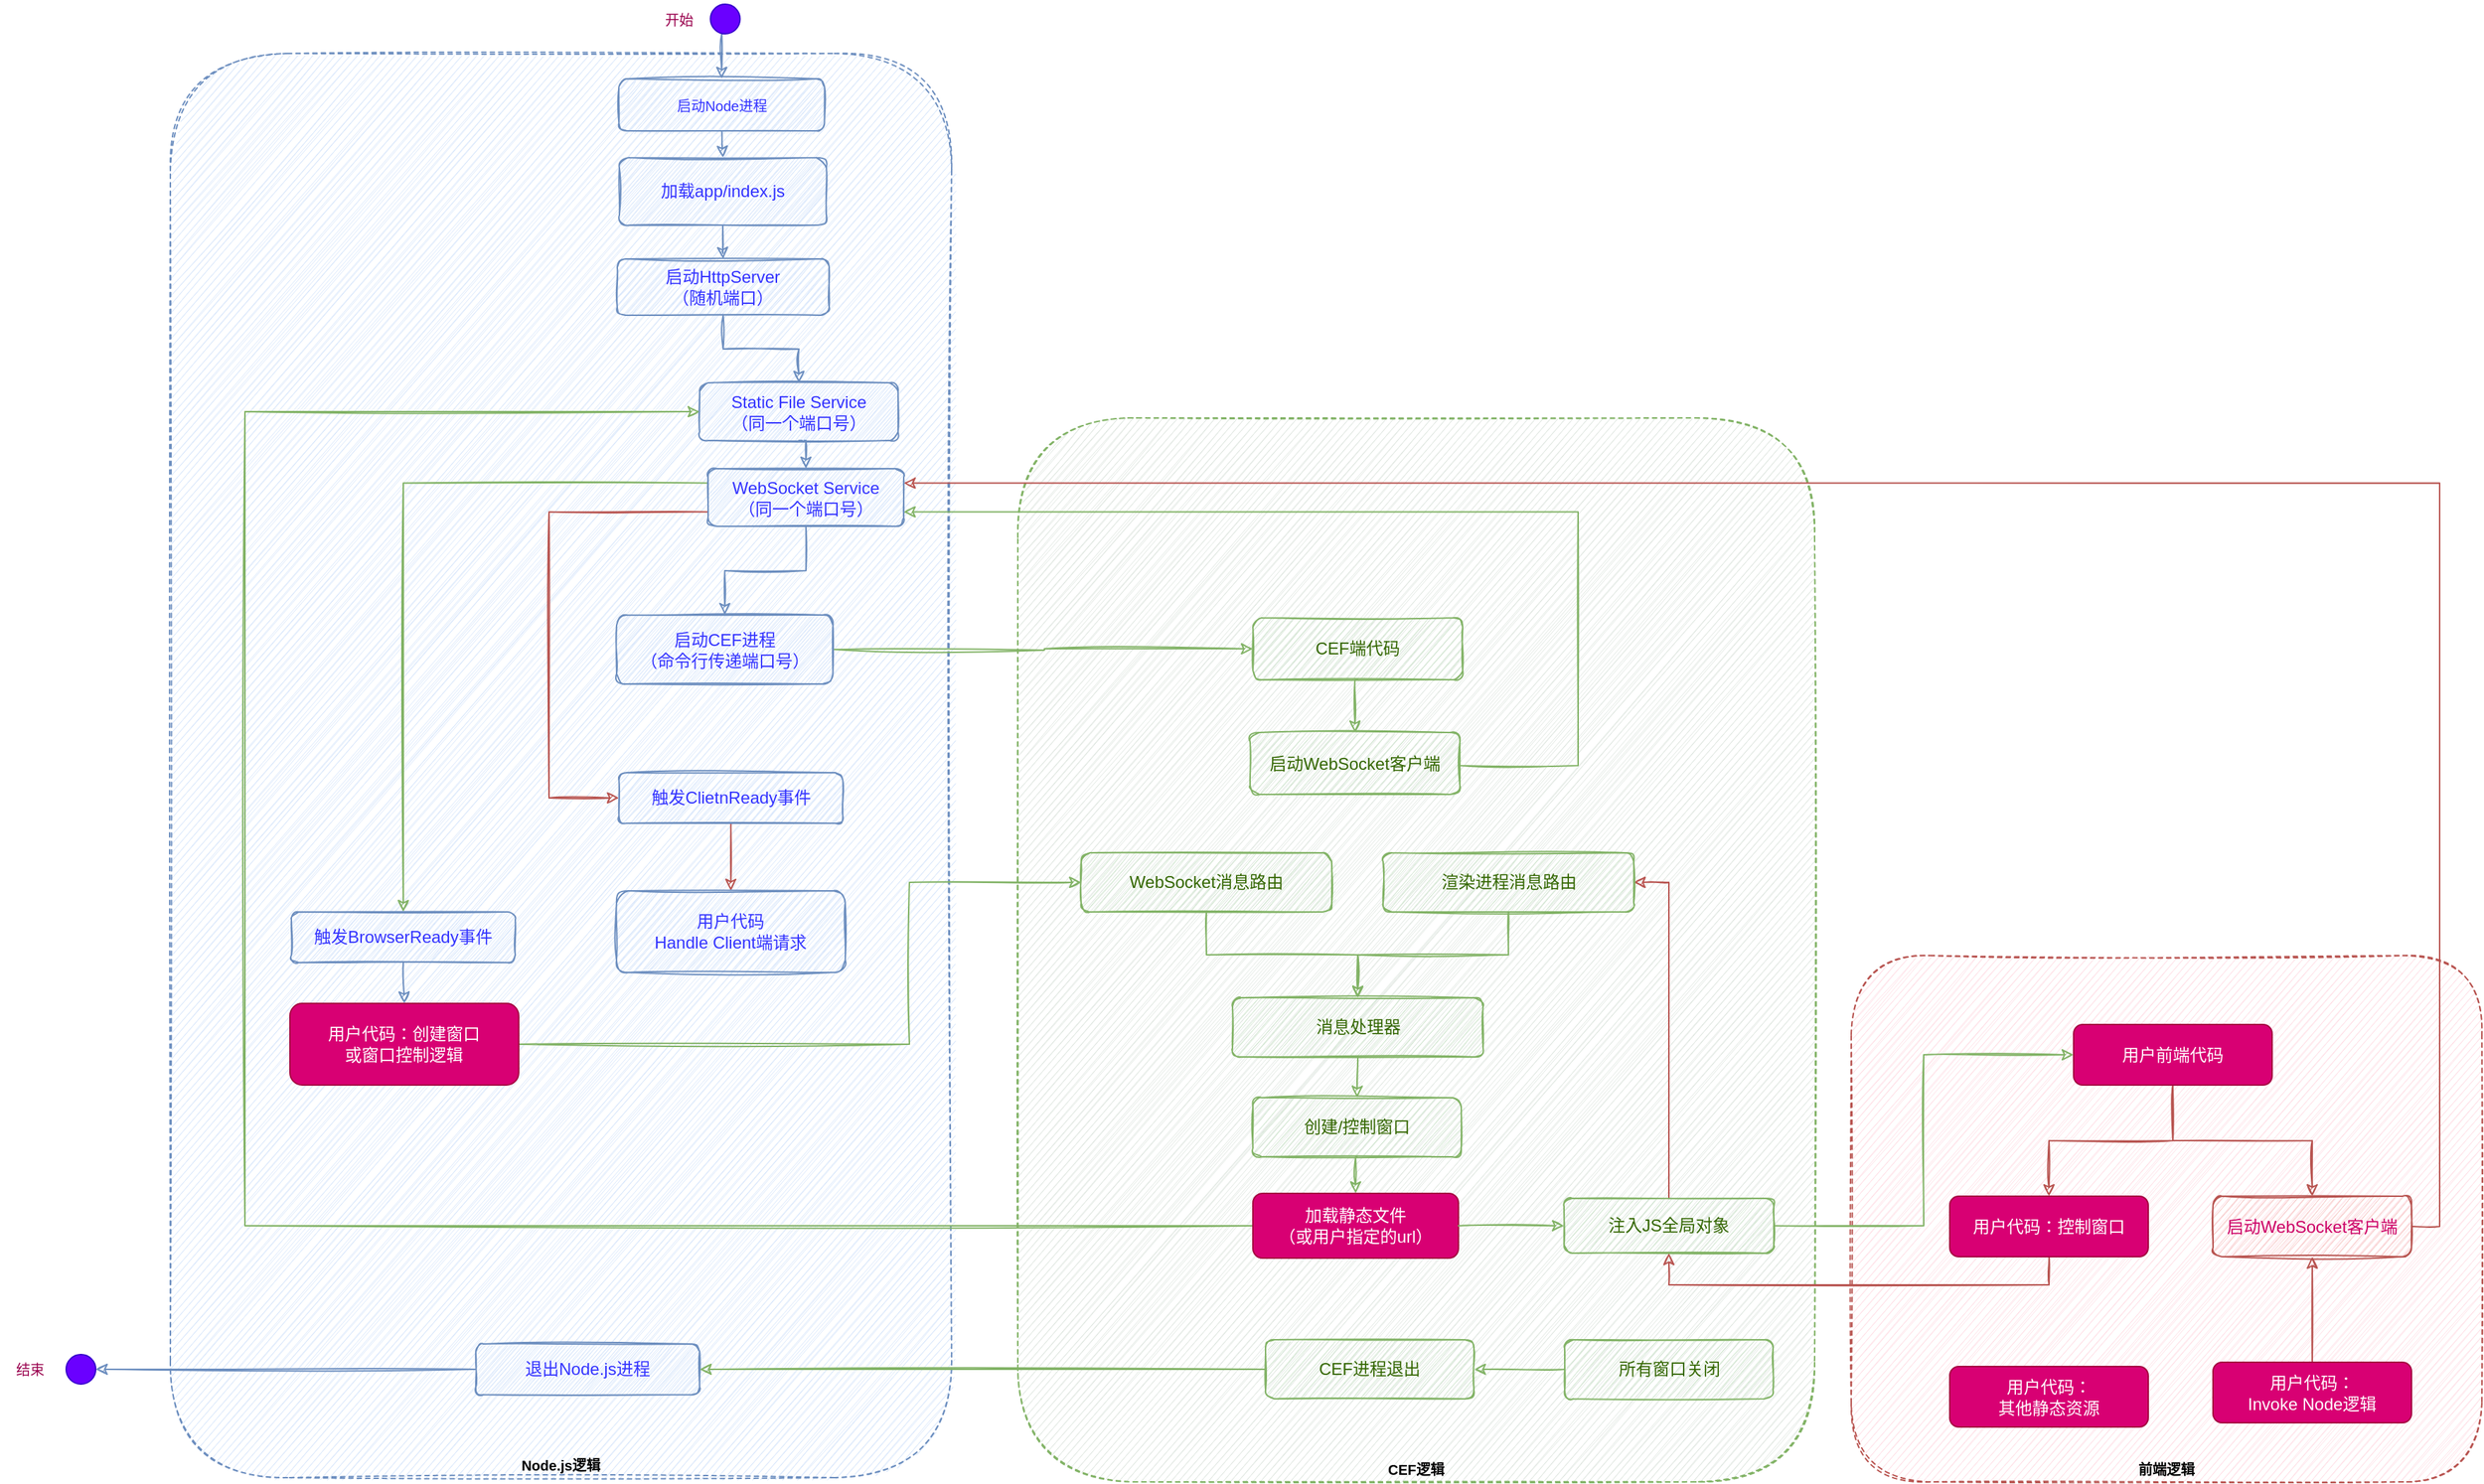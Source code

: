 <mxfile version="20.5.3" type="device"><diagram id="00DpwuPvsIy2CNg0EL1F" name="第 1 页"><mxGraphModel dx="2453" dy="1188" grid="0" gridSize="10" guides="1" tooltips="1" connect="1" arrows="1" fold="1" page="0" pageScale="1" pageWidth="827" pageHeight="1169" math="0" shadow="0"><root><mxCell id="0"/><mxCell id="1" parent="0"/><mxCell id="UpxsnFhmeJ-jiPRXqVpv-63" value="CEF逻辑" style="rounded=1;whiteSpace=wrap;html=1;dashed=1;fontSize=10;fillColor=#E1E8E2;strokeColor=#82b366;sketch=1;verticalAlign=bottom;fontStyle=1" parent="1" vertex="1"><mxGeometry x="408" y="641" width="566" height="756" as="geometry"/></mxCell><mxCell id="UpxsnFhmeJ-jiPRXqVpv-62" value="前端逻辑" style="rounded=1;whiteSpace=wrap;html=1;dashed=1;fontSize=10;fillColor=#FFE0E7;strokeColor=#b85450;sketch=1;verticalAlign=bottom;fontStyle=1" parent="1" vertex="1"><mxGeometry x="1000" y="1023" width="448" height="374" as="geometry"/></mxCell><mxCell id="UpxsnFhmeJ-jiPRXqVpv-30" value="Node.js逻辑" style="rounded=1;whiteSpace=wrap;html=1;dashed=1;fontSize=10;fillColor=#dae8fc;strokeColor=#6c8ebf;sketch=1;verticalAlign=bottom;fontStyle=1" parent="1" vertex="1"><mxGeometry x="-194" y="382" width="555" height="1012" as="geometry"/></mxCell><mxCell id="UpxsnFhmeJ-jiPRXqVpv-16" style="edgeStyle=orthogonalEdgeStyle;rounded=0;orthogonalLoop=1;jettySize=auto;html=1;exitX=0.5;exitY=1;exitDx=0;exitDy=0;entryX=0.5;entryY=0;entryDx=0;entryDy=0;fillColor=#dae8fc;strokeColor=#6c8ebf;sketch=1;fontColor=#3333FF;fontSize=12;" parent="1" source="UpxsnFhmeJ-jiPRXqVpv-1" target="UpxsnFhmeJ-jiPRXqVpv-2" edge="1"><mxGeometry relative="1" as="geometry"/></mxCell><mxCell id="UpxsnFhmeJ-jiPRXqVpv-1" value="" style="ellipse;whiteSpace=wrap;html=1;aspect=fixed;fillColor=#6a00ff;strokeColor=#3700CC;sketch=0;fontColor=#ffffff;fontSize=12;" parent="1" vertex="1"><mxGeometry x="189.68" y="347" width="21" height="21" as="geometry"/></mxCell><mxCell id="UpxsnFhmeJ-jiPRXqVpv-17" style="edgeStyle=orthogonalEdgeStyle;rounded=0;orthogonalLoop=1;jettySize=auto;html=1;exitX=0.5;exitY=1;exitDx=0;exitDy=0;entryX=0.5;entryY=0;entryDx=0;entryDy=0;fillColor=#dae8fc;strokeColor=#6c8ebf;sketch=1;fontColor=#3333FF;fontSize=12;" parent="1" source="UpxsnFhmeJ-jiPRXqVpv-2" target="UpxsnFhmeJ-jiPRXqVpv-3" edge="1"><mxGeometry relative="1" as="geometry"/></mxCell><mxCell id="UpxsnFhmeJ-jiPRXqVpv-2" value="&lt;font style=&quot;font-size: 10px;&quot;&gt;启动Node进程&lt;/font&gt;" style="rounded=1;whiteSpace=wrap;html=1;fillColor=#dae8fc;strokeColor=#6c8ebf;sketch=1;fontColor=#3333FF;fontSize=10;" parent="1" vertex="1"><mxGeometry x="124.68" y="400" width="146" height="37" as="geometry"/></mxCell><mxCell id="UpxsnFhmeJ-jiPRXqVpv-18" style="edgeStyle=orthogonalEdgeStyle;rounded=0;orthogonalLoop=1;jettySize=auto;html=1;exitX=0.5;exitY=1;exitDx=0;exitDy=0;fillColor=#dae8fc;strokeColor=#6c8ebf;sketch=1;fontColor=#3333FF;fontSize=12;" parent="1" source="UpxsnFhmeJ-jiPRXqVpv-3" target="UpxsnFhmeJ-jiPRXqVpv-4" edge="1"><mxGeometry relative="1" as="geometry"/></mxCell><mxCell id="UpxsnFhmeJ-jiPRXqVpv-3" value="加载app/index.js" style="rounded=1;whiteSpace=wrap;html=1;fillColor=#dae8fc;strokeColor=#6c8ebf;sketch=1;fontColor=#3333FF;fontSize=12;" parent="1" vertex="1"><mxGeometry x="125" y="456" width="147" height="48" as="geometry"/></mxCell><mxCell id="UpxsnFhmeJ-jiPRXqVpv-19" style="edgeStyle=orthogonalEdgeStyle;rounded=0;orthogonalLoop=1;jettySize=auto;html=1;exitX=0.5;exitY=1;exitDx=0;exitDy=0;fillColor=#dae8fc;strokeColor=#6c8ebf;sketch=1;fontColor=#3333FF;fontSize=12;" parent="1" source="UpxsnFhmeJ-jiPRXqVpv-4" target="UpxsnFhmeJ-jiPRXqVpv-5" edge="1"><mxGeometry relative="1" as="geometry"/></mxCell><mxCell id="UpxsnFhmeJ-jiPRXqVpv-4" value="启动HttpServer&lt;br style=&quot;font-size: 12px;&quot;&gt;（随机端口）" style="rounded=1;whiteSpace=wrap;html=1;fillColor=#dae8fc;strokeColor=#6c8ebf;sketch=1;fontColor=#3333FF;fontSize=12;" parent="1" vertex="1"><mxGeometry x="123.45" y="528" width="150.54" height="40" as="geometry"/></mxCell><mxCell id="UpxsnFhmeJ-jiPRXqVpv-20" style="edgeStyle=orthogonalEdgeStyle;rounded=0;orthogonalLoop=1;jettySize=auto;html=1;exitX=0.5;exitY=1;exitDx=0;exitDy=0;entryX=0.5;entryY=0;entryDx=0;entryDy=0;fillColor=#dae8fc;strokeColor=#6c8ebf;sketch=1;fontColor=#3333FF;fontSize=12;" parent="1" source="UpxsnFhmeJ-jiPRXqVpv-5" target="UpxsnFhmeJ-jiPRXqVpv-6" edge="1"><mxGeometry relative="1" as="geometry"/></mxCell><mxCell id="UpxsnFhmeJ-jiPRXqVpv-5" value="Static File Service&lt;br style=&quot;font-size: 12px;&quot;&gt;（同一个端口号）" style="rounded=1;whiteSpace=wrap;html=1;fillColor=#dae8fc;strokeColor=#6c8ebf;sketch=1;fontColor=#3333FF;fontSize=12;" parent="1" vertex="1"><mxGeometry x="182" y="616" width="140.95" height="41" as="geometry"/></mxCell><mxCell id="UpxsnFhmeJ-jiPRXqVpv-21" style="edgeStyle=orthogonalEdgeStyle;rounded=0;orthogonalLoop=1;jettySize=auto;html=1;exitX=0.5;exitY=1;exitDx=0;exitDy=0;fillColor=#dae8fc;strokeColor=#6c8ebf;sketch=1;fontColor=#3333FF;fontSize=12;" parent="1" source="UpxsnFhmeJ-jiPRXqVpv-6" target="UpxsnFhmeJ-jiPRXqVpv-7" edge="1"><mxGeometry relative="1" as="geometry"/></mxCell><mxCell id="UpxsnFhmeJ-jiPRXqVpv-45" style="edgeStyle=orthogonalEdgeStyle;rounded=0;sketch=1;orthogonalLoop=1;jettySize=auto;html=1;exitX=0;exitY=0.25;exitDx=0;exitDy=0;fontSize=10;fontColor=#CC0066;fillColor=#d5e8d4;strokeColor=#82b366;" parent="1" source="UpxsnFhmeJ-jiPRXqVpv-6" target="UpxsnFhmeJ-jiPRXqVpv-10" edge="1"><mxGeometry relative="1" as="geometry"/></mxCell><mxCell id="UpxsnFhmeJ-jiPRXqVpv-51" style="edgeStyle=orthogonalEdgeStyle;rounded=0;sketch=1;orthogonalLoop=1;jettySize=auto;html=1;exitX=0;exitY=0.75;exitDx=0;exitDy=0;entryX=0;entryY=0.5;entryDx=0;entryDy=0;fontSize=10;fontColor=#CC0066;fillColor=#f8cecc;strokeColor=#b85450;" parent="1" source="UpxsnFhmeJ-jiPRXqVpv-6" target="UpxsnFhmeJ-jiPRXqVpv-49" edge="1"><mxGeometry relative="1" as="geometry"><Array as="points"><mxPoint x="75" y="708"/><mxPoint x="75" y="911"/></Array></mxGeometry></mxCell><mxCell id="UpxsnFhmeJ-jiPRXqVpv-6" value="WebSocket Service&lt;br style=&quot;font-size: 12px;&quot;&gt;（同一个端口号）" style="rounded=1;whiteSpace=wrap;html=1;fillColor=#dae8fc;strokeColor=#6c8ebf;sketch=1;fontColor=#3333FF;fontSize=12;" parent="1" vertex="1"><mxGeometry x="188" y="677" width="138.95" height="41" as="geometry"/></mxCell><mxCell id="UpxsnFhmeJ-jiPRXqVpv-23" style="edgeStyle=orthogonalEdgeStyle;rounded=0;orthogonalLoop=1;jettySize=auto;html=1;exitX=1;exitY=0.5;exitDx=0;exitDy=0;entryX=0;entryY=0.5;entryDx=0;entryDy=0;sketch=1;fontSize=12;fillColor=#d5e8d4;strokeColor=#82b366;" parent="1" target="UpxsnFhmeJ-jiPRXqVpv-9" edge="1"><mxGeometry relative="1" as="geometry"><mxPoint x="277.68" y="805.5" as="sourcePoint"/></mxGeometry></mxCell><mxCell id="UpxsnFhmeJ-jiPRXqVpv-7" value="启动CEF进程&lt;br style=&quot;font-size: 12px;&quot;&gt;（命令行传递端口号）" style="rounded=1;whiteSpace=wrap;html=1;fillColor=#dae8fc;strokeColor=#6c8ebf;sketch=1;fontColor=#3333FF;fontSize=12;" parent="1" vertex="1"><mxGeometry x="123" y="781" width="153.68" height="49" as="geometry"/></mxCell><mxCell id="UpxsnFhmeJ-jiPRXqVpv-60" style="edgeStyle=orthogonalEdgeStyle;rounded=0;sketch=1;orthogonalLoop=1;jettySize=auto;html=1;exitX=0.5;exitY=1;exitDx=0;exitDy=0;entryX=0.5;entryY=0;entryDx=0;entryDy=0;fontSize=10;fontColor=#CC0066;fillColor=#d5e8d4;strokeColor=#82b366;" parent="1" source="UpxsnFhmeJ-jiPRXqVpv-9" target="UpxsnFhmeJ-jiPRXqVpv-59" edge="1"><mxGeometry relative="1" as="geometry"/></mxCell><mxCell id="UpxsnFhmeJ-jiPRXqVpv-9" value="CEF端代码" style="rounded=1;whiteSpace=wrap;html=1;sketch=1;fontSize=12;fillColor=#d5e8d4;strokeColor=#82b366;fontColor=#336600;" parent="1" vertex="1"><mxGeometry x="575" y="783" width="149" height="44" as="geometry"/></mxCell><mxCell id="UpxsnFhmeJ-jiPRXqVpv-25" style="edgeStyle=orthogonalEdgeStyle;rounded=0;orthogonalLoop=1;jettySize=auto;html=1;exitX=0.5;exitY=1;exitDx=0;exitDy=0;entryX=0.5;entryY=0;entryDx=0;entryDy=0;fillColor=#dae8fc;strokeColor=#6c8ebf;sketch=1;fontColor=#3333FF;fontSize=12;" parent="1" source="UpxsnFhmeJ-jiPRXqVpv-10" target="UpxsnFhmeJ-jiPRXqVpv-11" edge="1"><mxGeometry relative="1" as="geometry"/></mxCell><mxCell id="UpxsnFhmeJ-jiPRXqVpv-10" value="触发BrowserReady事件" style="rounded=1;whiteSpace=wrap;html=1;fillColor=#dae8fc;strokeColor=#6c8ebf;sketch=1;fontColor=#3333FF;fontSize=12;" parent="1" vertex="1"><mxGeometry x="-108" y="992" width="159" height="36" as="geometry"/></mxCell><mxCell id="UpxsnFhmeJ-jiPRXqVpv-83" style="edgeStyle=orthogonalEdgeStyle;rounded=0;sketch=1;orthogonalLoop=1;jettySize=auto;html=1;exitX=1;exitY=0.5;exitDx=0;exitDy=0;entryX=0;entryY=0.5;entryDx=0;entryDy=0;fontSize=10;fontColor=#99004D;fillColor=#d5e8d4;strokeColor=#82b366;" parent="1" source="UpxsnFhmeJ-jiPRXqVpv-11" target="UpxsnFhmeJ-jiPRXqVpv-31" edge="1"><mxGeometry relative="1" as="geometry"><Array as="points"><mxPoint x="331" y="1086"/><mxPoint x="331" y="971"/></Array></mxGeometry></mxCell><mxCell id="UpxsnFhmeJ-jiPRXqVpv-11" value="用户代码：创建窗口&lt;br&gt;或窗口控制逻辑" style="rounded=1;whiteSpace=wrap;html=1;fillColor=#d80073;strokeColor=#A50040;sketch=0;fontSize=12;fontColor=#ffffff;" parent="1" vertex="1"><mxGeometry x="-109" y="1057" width="162.45" height="58" as="geometry"/></mxCell><mxCell id="UpxsnFhmeJ-jiPRXqVpv-27" style="edgeStyle=orthogonalEdgeStyle;rounded=0;orthogonalLoop=1;jettySize=auto;html=1;exitX=0.5;exitY=1;exitDx=0;exitDy=0;entryX=0.5;entryY=0;entryDx=0;entryDy=0;sketch=1;fontSize=12;fillColor=#d5e8d4;strokeColor=#82b366;fontColor=#336600;" parent="1" source="UpxsnFhmeJ-jiPRXqVpv-12" target="UpxsnFhmeJ-jiPRXqVpv-13" edge="1"><mxGeometry relative="1" as="geometry"/></mxCell><mxCell id="UpxsnFhmeJ-jiPRXqVpv-12" value="创建/控制窗口" style="rounded=1;whiteSpace=wrap;html=1;sketch=1;fontSize=12;fillColor=#d5e8d4;strokeColor=#82b366;fontColor=#336600;" parent="1" vertex="1"><mxGeometry x="575" y="1124" width="148" height="42" as="geometry"/></mxCell><mxCell id="UpxsnFhmeJ-jiPRXqVpv-56" style="edgeStyle=orthogonalEdgeStyle;rounded=0;sketch=1;orthogonalLoop=1;jettySize=auto;html=1;exitX=0;exitY=0.5;exitDx=0;exitDy=0;entryX=0;entryY=0.5;entryDx=0;entryDy=0;fontSize=10;fontColor=#CC0066;fillColor=#d5e8d4;strokeColor=#82b366;" parent="1" source="UpxsnFhmeJ-jiPRXqVpv-13" target="UpxsnFhmeJ-jiPRXqVpv-5" edge="1"><mxGeometry relative="1" as="geometry"><Array as="points"><mxPoint x="-141" y="1215"/><mxPoint x="-141" y="637"/></Array></mxGeometry></mxCell><mxCell id="UpxsnFhmeJ-jiPRXqVpv-13" value="加载静态文件&lt;br style=&quot;font-size: 12px;&quot;&gt;（或用户指定的url）" style="rounded=1;whiteSpace=wrap;html=1;sketch=0;fontSize=12;fillColor=#d80073;strokeColor=#A50040;fontColor=#ffffff;" parent="1" vertex="1"><mxGeometry x="575" y="1192" width="146" height="46" as="geometry"/></mxCell><mxCell id="UpxsnFhmeJ-jiPRXqVpv-29" style="edgeStyle=orthogonalEdgeStyle;rounded=0;orthogonalLoop=1;jettySize=auto;html=1;entryX=0;entryY=0.5;entryDx=0;entryDy=0;sketch=1;fontSize=12;fillColor=#d5e8d4;strokeColor=#82b366;fontColor=#336600;" parent="1" source="UpxsnFhmeJ-jiPRXqVpv-13" target="UpxsnFhmeJ-jiPRXqVpv-15" edge="1"><mxGeometry relative="1" as="geometry"><mxPoint x="767.5" y="1274.5" as="targetPoint"/></mxGeometry></mxCell><mxCell id="UpxsnFhmeJ-jiPRXqVpv-44" style="edgeStyle=orthogonalEdgeStyle;rounded=0;sketch=1;orthogonalLoop=1;jettySize=auto;html=1;exitX=0.5;exitY=0;exitDx=0;exitDy=0;entryX=1;entryY=0.5;entryDx=0;entryDy=0;fontSize=10;fontColor=#CC0066;fillColor=#f8cecc;strokeColor=#b85450;" parent="1" source="UpxsnFhmeJ-jiPRXqVpv-15" target="UpxsnFhmeJ-jiPRXqVpv-42" edge="1"><mxGeometry relative="1" as="geometry"/></mxCell><mxCell id="qpVhGENrfZfyFOyMaO-W-1" style="edgeStyle=orthogonalEdgeStyle;rounded=0;orthogonalLoop=1;jettySize=auto;html=1;exitX=1;exitY=0.5;exitDx=0;exitDy=0;entryX=0;entryY=0.5;entryDx=0;entryDy=0;fillColor=#d5e8d4;strokeColor=#82b366;sketch=1;" parent="1" source="UpxsnFhmeJ-jiPRXqVpv-15" target="UpxsnFhmeJ-jiPRXqVpv-36" edge="1"><mxGeometry relative="1" as="geometry"/></mxCell><mxCell id="UpxsnFhmeJ-jiPRXqVpv-15" value="注入JS全局对象" style="rounded=1;whiteSpace=wrap;html=1;sketch=1;fontSize=12;fillColor=#d5e8d4;strokeColor=#82b366;fontColor=#336600;" parent="1" vertex="1"><mxGeometry x="796" y="1195.5" width="149" height="39" as="geometry"/></mxCell><mxCell id="UpxsnFhmeJ-jiPRXqVpv-33" style="edgeStyle=orthogonalEdgeStyle;rounded=0;sketch=1;orthogonalLoop=1;jettySize=auto;html=1;exitX=0.5;exitY=1;exitDx=0;exitDy=0;entryX=0.5;entryY=0;entryDx=0;entryDy=0;fontSize=10;fontColor=#336600;fillColor=#d5e8d4;strokeColor=#82b366;" parent="1" source="UpxsnFhmeJ-jiPRXqVpv-31" target="UpxsnFhmeJ-jiPRXqVpv-32" edge="1"><mxGeometry relative="1" as="geometry"/></mxCell><mxCell id="UpxsnFhmeJ-jiPRXqVpv-31" value="WebSocket消息路由" style="rounded=1;whiteSpace=wrap;html=1;sketch=1;fontSize=12;fillColor=#d5e8d4;strokeColor=#82b366;fontColor=#336600;" parent="1" vertex="1"><mxGeometry x="453" y="950" width="178" height="42" as="geometry"/></mxCell><mxCell id="UpxsnFhmeJ-jiPRXqVpv-35" style="edgeStyle=orthogonalEdgeStyle;rounded=0;sketch=1;orthogonalLoop=1;jettySize=auto;html=1;exitX=0.5;exitY=1;exitDx=0;exitDy=0;entryX=0.5;entryY=0;entryDx=0;entryDy=0;fontSize=10;fontColor=#336600;fillColor=#d5e8d4;strokeColor=#82b366;" parent="1" source="UpxsnFhmeJ-jiPRXqVpv-32" target="UpxsnFhmeJ-jiPRXqVpv-12" edge="1"><mxGeometry relative="1" as="geometry"/></mxCell><mxCell id="UpxsnFhmeJ-jiPRXqVpv-32" value="消息处理器" style="rounded=1;whiteSpace=wrap;html=1;sketch=1;fontSize=12;fillColor=#d5e8d4;strokeColor=#82b366;fontColor=#336600;" parent="1" vertex="1"><mxGeometry x="560.5" y="1053" width="178" height="42" as="geometry"/></mxCell><mxCell id="UpxsnFhmeJ-jiPRXqVpv-47" style="edgeStyle=orthogonalEdgeStyle;rounded=0;sketch=1;orthogonalLoop=1;jettySize=auto;html=1;exitX=0.5;exitY=1;exitDx=0;exitDy=0;fontSize=10;fontColor=#CC0066;fillColor=#f8cecc;strokeColor=#b85450;" parent="1" source="UpxsnFhmeJ-jiPRXqVpv-36" target="UpxsnFhmeJ-jiPRXqVpv-46" edge="1"><mxGeometry relative="1" as="geometry"/></mxCell><mxCell id="UpxsnFhmeJ-jiPRXqVpv-58" style="edgeStyle=orthogonalEdgeStyle;rounded=0;sketch=1;orthogonalLoop=1;jettySize=auto;html=1;exitX=0.5;exitY=1;exitDx=0;exitDy=0;entryX=0.5;entryY=0;entryDx=0;entryDy=0;fontSize=10;fontColor=#CC0066;fillColor=#f8cecc;strokeColor=#b85450;" parent="1" source="UpxsnFhmeJ-jiPRXqVpv-36" target="UpxsnFhmeJ-jiPRXqVpv-40" edge="1"><mxGeometry relative="1" as="geometry"/></mxCell><mxCell id="UpxsnFhmeJ-jiPRXqVpv-36" value="用户前端代码" style="rounded=1;whiteSpace=wrap;html=1;sketch=0;fontSize=12;fillColor=#d80073;strokeColor=#A50040;fontColor=#ffffff;" parent="1" vertex="1"><mxGeometry x="1158" y="1072" width="141" height="43" as="geometry"/></mxCell><mxCell id="UpxsnFhmeJ-jiPRXqVpv-84" style="edgeStyle=orthogonalEdgeStyle;rounded=0;sketch=1;orthogonalLoop=1;jettySize=auto;html=1;exitX=0.5;exitY=1;exitDx=0;exitDy=0;entryX=0.5;entryY=1;entryDx=0;entryDy=0;fontSize=10;fontColor=#99004D;fillColor=#f8cecc;strokeColor=#b85450;" parent="1" source="UpxsnFhmeJ-jiPRXqVpv-40" target="UpxsnFhmeJ-jiPRXqVpv-15" edge="1"><mxGeometry relative="1" as="geometry"/></mxCell><mxCell id="UpxsnFhmeJ-jiPRXqVpv-40" value="用户代码：控制窗口" style="rounded=1;whiteSpace=wrap;html=1;sketch=0;fontSize=12;fillColor=#d80073;strokeColor=#A50040;fontColor=#ffffff;" parent="1" vertex="1"><mxGeometry x="1070" y="1194" width="141" height="43" as="geometry"/></mxCell><mxCell id="UpxsnFhmeJ-jiPRXqVpv-43" style="edgeStyle=orthogonalEdgeStyle;rounded=0;sketch=1;orthogonalLoop=1;jettySize=auto;html=1;exitX=0.5;exitY=1;exitDx=0;exitDy=0;entryX=0.5;entryY=0;entryDx=0;entryDy=0;fontSize=10;fontColor=#CC0066;fillColor=#d5e8d4;strokeColor=#82b366;" parent="1" source="UpxsnFhmeJ-jiPRXqVpv-42" target="UpxsnFhmeJ-jiPRXqVpv-32" edge="1"><mxGeometry relative="1" as="geometry"/></mxCell><mxCell id="UpxsnFhmeJ-jiPRXqVpv-42" value="渲染进程消息路由" style="rounded=1;whiteSpace=wrap;html=1;sketch=1;fontSize=12;fillColor=#d5e8d4;strokeColor=#82b366;fontColor=#336600;" parent="1" vertex="1"><mxGeometry x="667.5" y="950" width="178" height="42" as="geometry"/></mxCell><mxCell id="UpxsnFhmeJ-jiPRXqVpv-48" style="edgeStyle=orthogonalEdgeStyle;rounded=0;sketch=1;orthogonalLoop=1;jettySize=auto;html=1;exitX=1;exitY=0.5;exitDx=0;exitDy=0;entryX=1;entryY=0.25;entryDx=0;entryDy=0;fontSize=10;fontColor=#CC0066;fillColor=#f8cecc;strokeColor=#b85450;" parent="1" source="UpxsnFhmeJ-jiPRXqVpv-46" target="UpxsnFhmeJ-jiPRXqVpv-6" edge="1"><mxGeometry relative="1" as="geometry"/></mxCell><mxCell id="UpxsnFhmeJ-jiPRXqVpv-46" value="启动WebSocket客户端" style="rounded=1;whiteSpace=wrap;html=1;sketch=1;fontSize=12;fillColor=#f8cecc;strokeColor=#b85450;fontColor=#CC0066;" parent="1" vertex="1"><mxGeometry x="1257" y="1194" width="141" height="43" as="geometry"/></mxCell><mxCell id="UpxsnFhmeJ-jiPRXqVpv-53" style="edgeStyle=orthogonalEdgeStyle;rounded=0;sketch=1;orthogonalLoop=1;jettySize=auto;html=1;exitX=0.5;exitY=1;exitDx=0;exitDy=0;entryX=0.5;entryY=0;entryDx=0;entryDy=0;fontSize=10;fontColor=#CC0066;fillColor=#f8cecc;strokeColor=#b85450;" parent="1" source="UpxsnFhmeJ-jiPRXqVpv-49" target="UpxsnFhmeJ-jiPRXqVpv-52" edge="1"><mxGeometry relative="1" as="geometry"/></mxCell><mxCell id="UpxsnFhmeJ-jiPRXqVpv-49" value="触发ClietnReady事件" style="rounded=1;whiteSpace=wrap;html=1;fillColor=#dae8fc;strokeColor=#6c8ebf;sketch=1;fontColor=#3333FF;fontSize=12;" parent="1" vertex="1"><mxGeometry x="124.68" y="893" width="159" height="36" as="geometry"/></mxCell><mxCell id="UpxsnFhmeJ-jiPRXqVpv-52" value="用户代码&lt;br&gt;Handle Client端请求" style="rounded=1;whiteSpace=wrap;html=1;fillColor=#dae8fc;strokeColor=#6c8ebf;sketch=1;fontColor=#3333FF;fontSize=12;" parent="1" vertex="1"><mxGeometry x="122.95" y="977" width="162.45" height="58" as="geometry"/></mxCell><mxCell id="UpxsnFhmeJ-jiPRXqVpv-57" style="edgeStyle=orthogonalEdgeStyle;rounded=0;sketch=1;orthogonalLoop=1;jettySize=auto;html=1;exitX=0.5;exitY=0;exitDx=0;exitDy=0;entryX=0.5;entryY=1;entryDx=0;entryDy=0;fontSize=10;fontColor=#CC0066;fillColor=#f8cecc;strokeColor=#b85450;" parent="1" source="UpxsnFhmeJ-jiPRXqVpv-54" target="UpxsnFhmeJ-jiPRXqVpv-46" edge="1"><mxGeometry relative="1" as="geometry"/></mxCell><mxCell id="UpxsnFhmeJ-jiPRXqVpv-54" value="用户代码：&lt;br&gt;Invoke Node逻辑" style="rounded=1;whiteSpace=wrap;html=1;sketch=0;fontSize=12;fillColor=#d80073;strokeColor=#A50040;fontColor=#ffffff;" parent="1" vertex="1"><mxGeometry x="1257" y="1312" width="141" height="43" as="geometry"/></mxCell><mxCell id="UpxsnFhmeJ-jiPRXqVpv-61" style="edgeStyle=orthogonalEdgeStyle;rounded=0;sketch=1;orthogonalLoop=1;jettySize=auto;html=1;exitX=1;exitY=0.5;exitDx=0;exitDy=0;entryX=1;entryY=0.75;entryDx=0;entryDy=0;fontSize=10;fontColor=#CC0066;fillColor=#d5e8d4;strokeColor=#82b366;" parent="1" source="UpxsnFhmeJ-jiPRXqVpv-59" target="UpxsnFhmeJ-jiPRXqVpv-6" edge="1"><mxGeometry relative="1" as="geometry"><Array as="points"><mxPoint x="722" y="888"/><mxPoint x="806" y="888"/><mxPoint x="806" y="708"/></Array></mxGeometry></mxCell><mxCell id="UpxsnFhmeJ-jiPRXqVpv-59" value="启动WebSocket客户端" style="rounded=1;whiteSpace=wrap;html=1;sketch=1;fontSize=12;fillColor=#d5e8d4;strokeColor=#82b366;fontColor=#336600;" parent="1" vertex="1"><mxGeometry x="573" y="864.5" width="149" height="44" as="geometry"/></mxCell><mxCell id="UpxsnFhmeJ-jiPRXqVpv-64" value="用户代码：&lt;br&gt;其他静态资源" style="rounded=1;whiteSpace=wrap;html=1;sketch=0;fontSize=12;fillColor=#d80073;strokeColor=#A50040;fontColor=#ffffff;" parent="1" vertex="1"><mxGeometry x="1070" y="1315" width="141" height="43" as="geometry"/></mxCell><mxCell id="UpxsnFhmeJ-jiPRXqVpv-86" style="edgeStyle=orthogonalEdgeStyle;rounded=0;sketch=1;orthogonalLoop=1;jettySize=auto;html=1;exitX=0;exitY=0.5;exitDx=0;exitDy=0;entryX=1;entryY=0.5;entryDx=0;entryDy=0;fontSize=10;fontColor=#99004D;fillColor=#d5e8d4;strokeColor=#82b366;" parent="1" source="UpxsnFhmeJ-jiPRXqVpv-66" target="UpxsnFhmeJ-jiPRXqVpv-85" edge="1"><mxGeometry relative="1" as="geometry"/></mxCell><mxCell id="UpxsnFhmeJ-jiPRXqVpv-66" value="所有窗口关闭" style="rounded=1;whiteSpace=wrap;html=1;sketch=1;fontSize=12;fillColor=#d5e8d4;strokeColor=#82b366;fontColor=#336600;" parent="1" vertex="1"><mxGeometry x="796.5" y="1296" width="148" height="42" as="geometry"/></mxCell><mxCell id="UpxsnFhmeJ-jiPRXqVpv-89" style="edgeStyle=orthogonalEdgeStyle;rounded=0;sketch=1;orthogonalLoop=1;jettySize=auto;html=1;exitX=0;exitY=0.5;exitDx=0;exitDy=0;entryX=1;entryY=0.5;entryDx=0;entryDy=0;fontSize=10;fontColor=#99004D;fillColor=#dae8fc;strokeColor=#6c8ebf;" parent="1" source="UpxsnFhmeJ-jiPRXqVpv-68" target="UpxsnFhmeJ-jiPRXqVpv-88" edge="1"><mxGeometry relative="1" as="geometry"/></mxCell><mxCell id="UpxsnFhmeJ-jiPRXqVpv-68" value="退出Node.js进程" style="rounded=1;whiteSpace=wrap;html=1;fillColor=#dae8fc;strokeColor=#6c8ebf;sketch=1;fontColor=#3333FF;fontSize=12;" parent="1" vertex="1"><mxGeometry x="23" y="1299" width="159" height="36" as="geometry"/></mxCell><mxCell id="UpxsnFhmeJ-jiPRXqVpv-87" style="edgeStyle=orthogonalEdgeStyle;rounded=0;sketch=1;orthogonalLoop=1;jettySize=auto;html=1;exitX=0;exitY=0.5;exitDx=0;exitDy=0;entryX=1;entryY=0.5;entryDx=0;entryDy=0;fontSize=10;fontColor=#99004D;fillColor=#d5e8d4;strokeColor=#82b366;" parent="1" source="UpxsnFhmeJ-jiPRXqVpv-85" target="UpxsnFhmeJ-jiPRXqVpv-68" edge="1"><mxGeometry relative="1" as="geometry"/></mxCell><mxCell id="UpxsnFhmeJ-jiPRXqVpv-85" value="CEF进程退出" style="rounded=1;whiteSpace=wrap;html=1;sketch=1;fontSize=12;fillColor=#d5e8d4;strokeColor=#82b366;fontColor=#336600;" parent="1" vertex="1"><mxGeometry x="584" y="1296" width="148" height="42" as="geometry"/></mxCell><mxCell id="UpxsnFhmeJ-jiPRXqVpv-88" value="" style="ellipse;whiteSpace=wrap;html=1;aspect=fixed;fillColor=#6a00ff;strokeColor=#3700CC;sketch=0;fontColor=#ffffff;fontSize=12;" parent="1" vertex="1"><mxGeometry x="-268.0" y="1306.5" width="21" height="21" as="geometry"/></mxCell><mxCell id="UpxsnFhmeJ-jiPRXqVpv-91" value="开始" style="text;html=1;align=center;verticalAlign=middle;resizable=0;points=[];autosize=1;strokeColor=none;fillColor=none;fontSize=10;fontColor=#99004D;" parent="1" vertex="1"><mxGeometry x="146" y="344.5" width="42" height="26" as="geometry"/></mxCell><mxCell id="UpxsnFhmeJ-jiPRXqVpv-92" value="结束" style="text;html=1;align=center;verticalAlign=middle;resizable=0;points=[];autosize=1;strokeColor=none;fillColor=none;fontSize=10;fontColor=#99004D;" parent="1" vertex="1"><mxGeometry x="-315" y="1304" width="42" height="26" as="geometry"/></mxCell></root></mxGraphModel></diagram></mxfile>